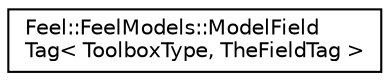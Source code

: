digraph "Graphical Class Hierarchy"
{
 // LATEX_PDF_SIZE
  edge [fontname="Helvetica",fontsize="10",labelfontname="Helvetica",labelfontsize="10"];
  node [fontname="Helvetica",fontsize="10",shape=record];
  rankdir="LR";
  Node0 [label="Feel::FeelModels::ModelField\lTag\< ToolboxType, TheFieldTag \>",height=0.2,width=0.4,color="black", fillcolor="white", style="filled",URL="$structFeel_1_1FeelModels_1_1ModelFieldTag.html",tooltip=" "];
}

